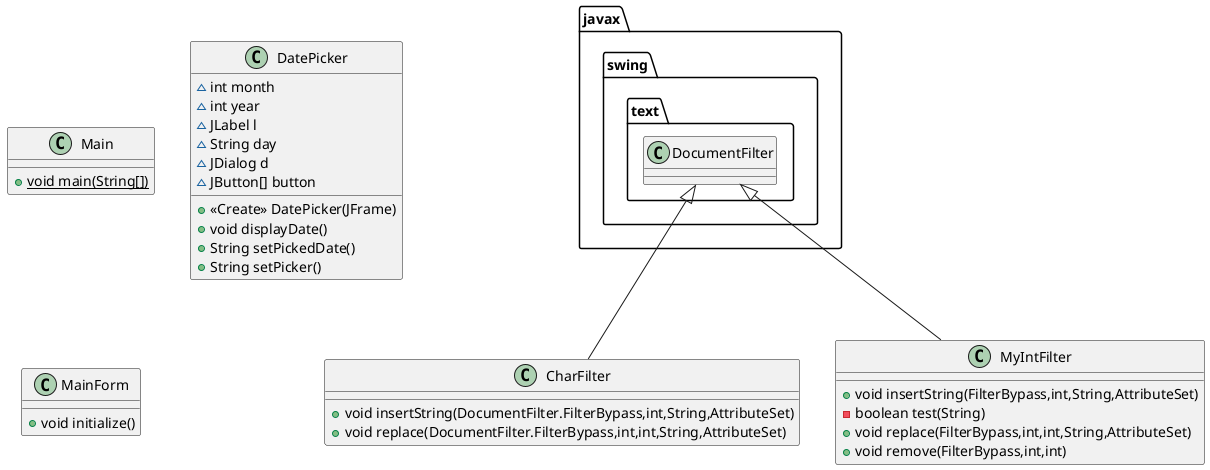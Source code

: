 @startuml
class Main {
+ {static} void main(String[])
}
class CharFilter {
+ void insertString(DocumentFilter.FilterBypass,int,String,AttributeSet)
+ void replace(DocumentFilter.FilterBypass,int,int,String,AttributeSet)
}
class DatePicker {
~ int month
~ int year
~ JLabel l
~ String day
~ JDialog d
~ JButton[] button
+ <<Create>> DatePicker(JFrame)
+ void displayDate()
+ String setPickedDate()
+ String setPicker()
}
class MyIntFilter {
+ void insertString(FilterBypass,int,String,AttributeSet)
- boolean test(String)
+ void replace(FilterBypass,int,int,String,AttributeSet)
+ void remove(FilterBypass,int,int)
}
class MainForm {
+ void initialize()
}


javax.swing.text.DocumentFilter <|-- CharFilter
javax.swing.text.DocumentFilter <|-- MyIntFilter
@enduml